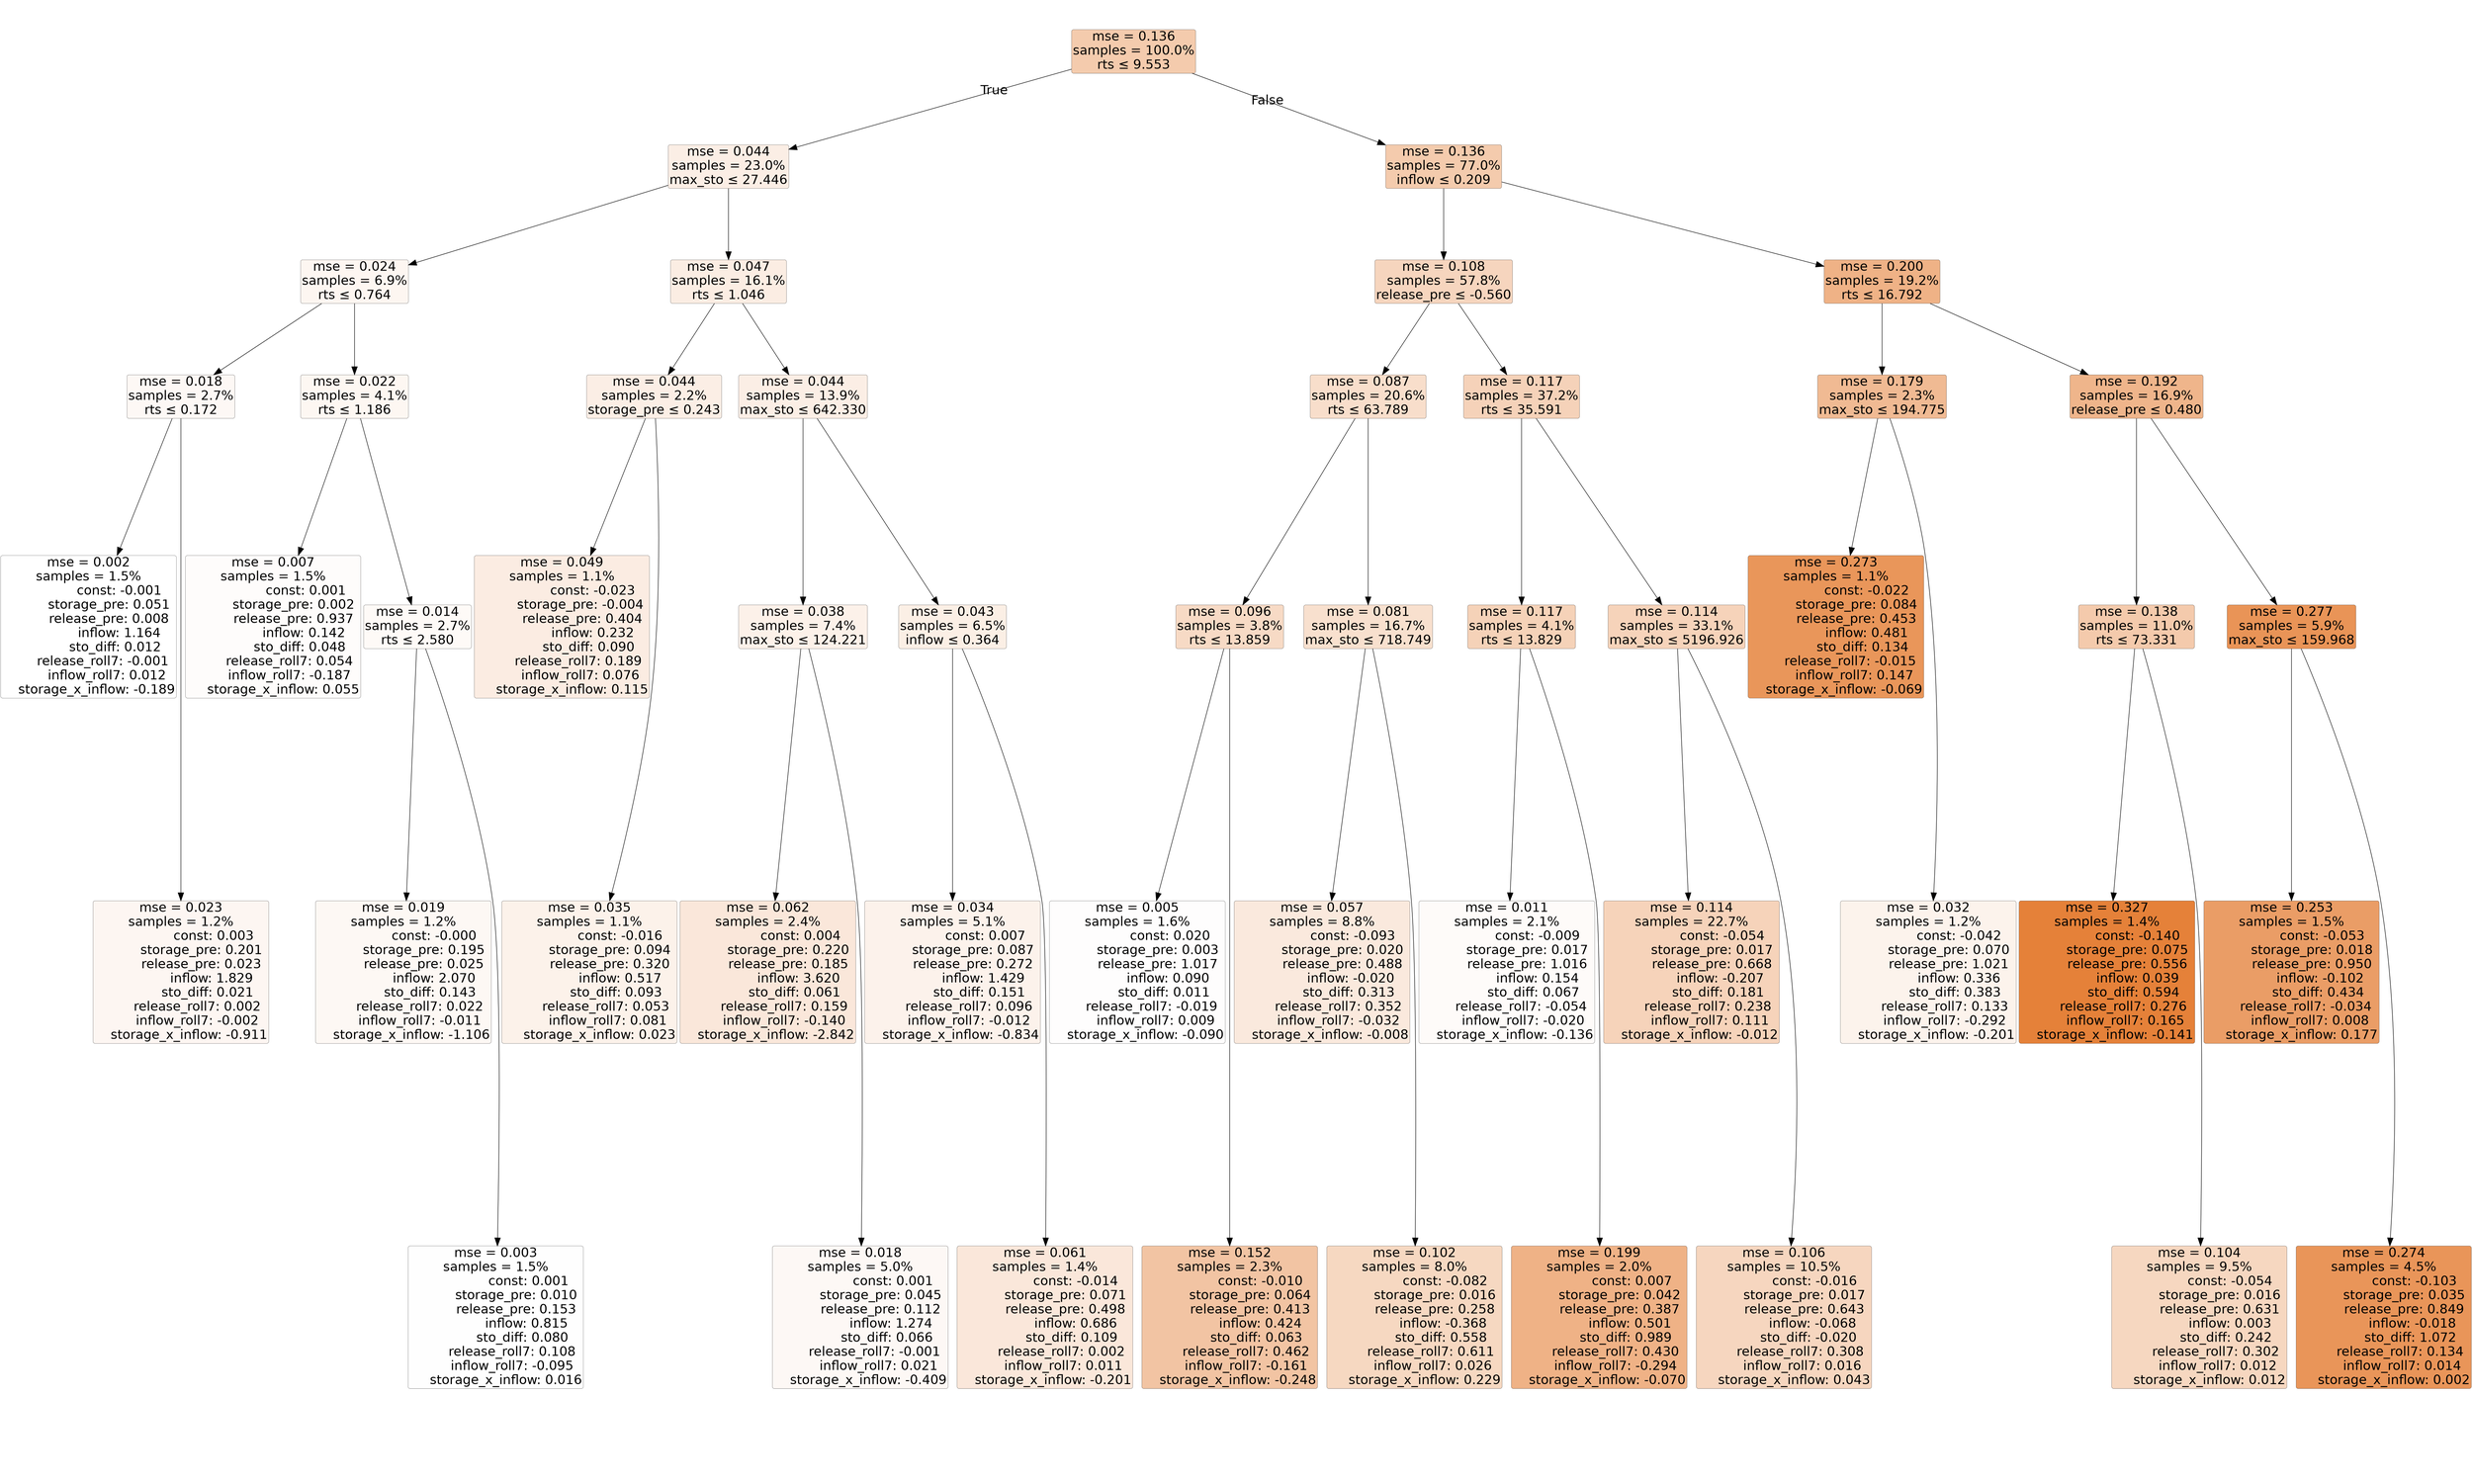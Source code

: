 digraph tree {
	graph [bgcolor=white,
          ratio="expand",
          size="50.0",
          ratio="0.6"
	];
	node [color=black,
		fontname=helvetica,
		fontsize="80pt",
		shape=rectangle,
		style="filled, rounded"
	];
	edge [fontname=helvetica,
		fontsize="80pt",
          arrowsize="5.0",
          penwidth="3"
	];
	0	[fillcolor="#f4cbad",
		label="mse = 0.136
samples = 100.0%
rts &le; 9.553"];
	1	[fillcolor="#fbeee5",
		label="mse = 0.044
samples = 23.0%
max_sto &le; 27.446"];
	0 -> 1	[taillabel=True,
		labelangle=0,
		labeldistance=50];
	22	[fillcolor="#f4cbad",
		label="mse = 0.136
samples = 77.0%
inflow &le; 0.209"];
	0 -> 22	[taillabel=False,
		labelangle=0,
		labeldistance=50];
	2	[fillcolor="#fdf6f1",
		label="mse = 0.024
samples = 6.9%
rts &le; 0.764"];
	1 -> 2;
	11	[fillcolor="#fbede3",
		label="mse = 0.047
samples = 16.1%
rts &le; 1.046"];
	1 -> 11;
	3	[fillcolor="#fdf8f5",
		label="mse = 0.018
samples = 2.7%
rts &le; 0.172"];
	2 -> 3;
	6	[fillcolor="#fdf7f2",
		label="mse = 0.022
samples = 4.1%
rts &le; 1.186"];
	2 -> 6;
	4	[fillcolor="#ffffff",
		label="mse = 0.002
samples = 1.5%
               const: -0.001
          storage_pre: 0.051
          release_pre: 0.008
               \
inflow: 1.164
             sto_diff: 0.012
       release_roll7: -0.001
         inflow_roll7: 0.012
    storage_x_inflow: -0.189"];
	3 -> 4	[minlen=1];
	5	[fillcolor="#fdf6f2",
		label="mse = 0.023
samples = 1.2%
                const: 0.003
          storage_pre: 0.201
          release_pre: 0.023
               \
inflow: 1.829
             sto_diff: 0.021
        release_roll7: 0.002
        inflow_roll7: -0.002
    storage_x_inflow: -0.911"];
	3 -> 5	[minlen=2];
	7	[fillcolor="#fefcfb",
		label="mse = 0.007
samples = 1.5%
                const: 0.001
          storage_pre: 0.002
          release_pre: 0.937
               \
inflow: 0.142
             sto_diff: 0.048
        release_roll7: 0.054
        inflow_roll7: -0.187
     storage_x_inflow: 0.055"];
	6 -> 7	[minlen=1];
	8	[fillcolor="#fefaf7",
		label="mse = 0.014
samples = 2.7%
rts &le; 2.580"];
	6 -> 8;
	9	[fillcolor="#fdf8f4",
		label="mse = 0.019
samples = 1.2%
               const: -0.000
          storage_pre: 0.195
          release_pre: 0.025
               \
inflow: 2.070
             sto_diff: 0.143
        release_roll7: 0.022
        inflow_roll7: -0.011
    storage_x_inflow: -1.106"];
	8 -> 9	[minlen=1];
	10	[fillcolor="#fefefe",
		label="mse = 0.003
samples = 1.5%
                const: 0.001
          storage_pre: 0.010
          release_pre: 0.153
               \
inflow: 0.815
             sto_diff: 0.080
        release_roll7: 0.108
        inflow_roll7: -0.095
     storage_x_inflow: 0.016"];
	8 -> 10	[minlen=2];
	12	[fillcolor="#fbeee5",
		label="mse = 0.044
samples = 2.2%
storage_pre &le; 0.243"];
	11 -> 12;
	15	[fillcolor="#fbeee5",
		label="mse = 0.044
samples = 13.9%
max_sto &le; 642.330"];
	11 -> 15;
	13	[fillcolor="#fbece2",
		label="mse = 0.049
samples = 1.1%
               const: -0.023
         storage_pre: -0.004
          release_pre: 0.404
               \
inflow: 0.232
             sto_diff: 0.090
        release_roll7: 0.189
         inflow_roll7: 0.076
     storage_x_inflow: 0.115"];
	12 -> 13	[minlen=1];
	14	[fillcolor="#fcf2ea",
		label="mse = 0.035
samples = 1.1%
               const: -0.016
          storage_pre: 0.094
          release_pre: 0.320
               \
inflow: 0.517
             sto_diff: 0.093
        release_roll7: 0.053
         inflow_roll7: 0.081
     storage_x_inflow: 0.023"];
	12 -> 14	[minlen=2];
	16	[fillcolor="#fcf1e9",
		label="mse = 0.038
samples = 7.4%
max_sto &le; 124.221"];
	15 -> 16;
	19	[fillcolor="#fbefe5",
		label="mse = 0.043
samples = 6.5%
inflow &le; 0.364"];
	15 -> 19;
	17	[fillcolor="#fae7da",
		label="mse = 0.062
samples = 2.4%
                const: 0.004
          storage_pre: 0.220
          release_pre: 0.185
               \
inflow: 3.620
             sto_diff: 0.061
        release_roll7: 0.159
        inflow_roll7: -0.140
    storage_x_inflow: -2.842"];
	16 -> 17	[minlen=1];
	18	[fillcolor="#fdf8f5",
		label="mse = 0.018
samples = 5.0%
                const: 0.001
          storage_pre: 0.045
          release_pre: 0.112
               \
inflow: 1.274
             sto_diff: 0.066
       release_roll7: -0.001
         inflow_roll7: 0.021
    storage_x_inflow: -0.409"];
	16 -> 18	[minlen=2];
	20	[fillcolor="#fcf2eb",
		label="mse = 0.034
samples = 5.1%
                const: 0.007
          storage_pre: 0.087
          release_pre: 0.272
               \
inflow: 1.429
             sto_diff: 0.151
        release_roll7: 0.096
        inflow_roll7: -0.012
    storage_x_inflow: -0.834"];
	19 -> 20	[minlen=1];
	21	[fillcolor="#fae7da",
		label="mse = 0.061
samples = 1.4%
               const: -0.014
          storage_pre: 0.071
          release_pre: 0.498
               \
inflow: 0.686
             sto_diff: 0.109
        release_roll7: 0.002
         inflow_roll7: 0.011
    storage_x_inflow: -0.201"];
	19 -> 21	[minlen=2];
	23	[fillcolor="#f6d5be",
		label="mse = 0.108
samples = 57.8%
release_pre &le; -0.560"];
	22 -> 23;
	38	[fillcolor="#efb286",
		label="mse = 0.200
samples = 19.2%
rts &le; 16.792"];
	22 -> 38;
	24	[fillcolor="#f8decb",
		label="mse = 0.087
samples = 20.6%
rts &le; 63.789"];
	23 -> 24;
	31	[fillcolor="#f5d2b9",
		label="mse = 0.117
samples = 37.2%
rts &le; 35.591"];
	23 -> 31;
	25	[fillcolor="#f7dac5",
		label="mse = 0.096
samples = 3.8%
rts &le; 13.859"];
	24 -> 25;
	28	[fillcolor="#f8e0ce",
		label="mse = 0.081
samples = 16.7%
max_sto &le; 718.749"];
	24 -> 28;
	26	[fillcolor="#fefdfd",
		label="mse = 0.005
samples = 1.6%
                const: 0.020
          storage_pre: 0.003
          release_pre: 1.017
               \
inflow: 0.090
             sto_diff: 0.011
       release_roll7: -0.019
         inflow_roll7: 0.009
    storage_x_inflow: -0.090"];
	25 -> 26	[minlen=1];
	27	[fillcolor="#f2c4a3",
		label="mse = 0.152
samples = 2.3%
               const: -0.010
          storage_pre: 0.064
          release_pre: 0.413
               \
inflow: 0.424
             sto_diff: 0.063
        release_roll7: 0.462
        inflow_roll7: -0.161
    storage_x_inflow: -0.248"];
	25 -> 27	[minlen=2];
	29	[fillcolor="#fae9dd",
		label="mse = 0.057
samples = 8.8%
               const: -0.093
          storage_pre: 0.020
          release_pre: 0.488
              \
inflow: -0.020
             sto_diff: 0.313
        release_roll7: 0.352
        inflow_roll7: -0.032
    storage_x_inflow: -0.008"];
	28 -> 29	[minlen=1];
	30	[fillcolor="#f6d8c1",
		label="mse = 0.102
samples = 8.0%
               const: -0.082
          storage_pre: 0.016
          release_pre: 0.258
              \
inflow: -0.368
             sto_diff: 0.558
        release_roll7: 0.611
         inflow_roll7: 0.026
     storage_x_inflow: 0.229"];
	28 -> 30	[minlen=2];
	32	[fillcolor="#f5d2b8",
		label="mse = 0.117
samples = 4.1%
rts &le; 13.829"];
	31 -> 32;
	35	[fillcolor="#f6d3ba",
		label="mse = 0.114
samples = 33.1%
max_sto &le; 5196.926"];
	31 -> 35;
	33	[fillcolor="#fefbf9",
		label="mse = 0.011
samples = 2.1%
               const: -0.009
          storage_pre: 0.017
          release_pre: 1.016
               \
inflow: 0.154
             sto_diff: 0.067
       release_roll7: -0.054
        inflow_roll7: -0.020
    storage_x_inflow: -0.136"];
	32 -> 33	[minlen=1];
	34	[fillcolor="#efb286",
		label="mse = 0.199
samples = 2.0%
                const: 0.007
          storage_pre: 0.042
          release_pre: 0.387
               \
inflow: 0.501
             sto_diff: 0.989
        release_roll7: 0.430
        inflow_roll7: -0.294
    storage_x_inflow: -0.070"];
	32 -> 34	[minlen=2];
	36	[fillcolor="#f6d3ba",
		label="mse = 0.114
samples = 22.7%
               const: -0.054
          storage_pre: 0.017
          release_pre: 0.668
              \
inflow: -0.207
             sto_diff: 0.181
        release_roll7: 0.238
         inflow_roll7: 0.111
    storage_x_inflow: -0.012"];
	35 -> 36	[minlen=1];
	37	[fillcolor="#f6d6bf",
		label="mse = 0.106
samples = 10.5%
               const: -0.016
          storage_pre: 0.017
          release_pre: 0.643
              \
inflow: -0.068
            sto_diff: -0.020
        release_roll7: 0.308
         inflow_roll7: 0.016
     storage_x_inflow: 0.043"];
	35 -> 37	[minlen=2];
	39	[fillcolor="#f0ba93",
		label="mse = 0.179
samples = 2.3%
max_sto &le; 194.775"];
	38 -> 39;
	42	[fillcolor="#efb58b",
		label="mse = 0.192
samples = 16.9%
release_pre &le; 0.480"];
	38 -> 42;
	40	[fillcolor="#e9965a",
		label="mse = 0.273
samples = 1.1%
               const: -0.022
          storage_pre: 0.084
          release_pre: 0.453
               \
inflow: 0.481
             sto_diff: 0.134
       release_roll7: -0.015
         inflow_roll7: 0.147
    storage_x_inflow: -0.069"];
	39 -> 40	[minlen=1];
	41	[fillcolor="#fcf3ec",
		label="mse = 0.032
samples = 1.2%
               const: -0.042
          storage_pre: 0.070
          release_pre: 1.021
               \
inflow: 0.336
             sto_diff: 0.383
        release_roll7: 0.133
        inflow_roll7: -0.292
    storage_x_inflow: -0.201"];
	39 -> 41	[minlen=2];
	43	[fillcolor="#f4caac",
		label="mse = 0.138
samples = 11.0%
rts &le; 73.331"];
	42 -> 43;
	46	[fillcolor="#e99457",
		label="mse = 0.277
samples = 5.9%
max_sto &le; 159.968"];
	42 -> 46;
	44	[fillcolor="#e58139",
		label="mse = 0.327
samples = 1.4%
               const: -0.140
          storage_pre: 0.075
          release_pre: 0.556
               \
inflow: 0.039
             sto_diff: 0.594
        release_roll7: 0.276
         inflow_roll7: 0.165
    storage_x_inflow: -0.141"];
	43 -> 44	[minlen=1];
	45	[fillcolor="#f6d7c0",
		label="mse = 0.104
samples = 9.5%
               const: -0.054
          storage_pre: 0.016
          release_pre: 0.631
               \
inflow: 0.003
             sto_diff: 0.242
        release_roll7: 0.302
         inflow_roll7: 0.012
     storage_x_inflow: 0.012"];
	43 -> 45	[minlen=2];
	47	[fillcolor="#ea9d66",
		label="mse = 0.253
samples = 1.5%
               const: -0.053
          storage_pre: 0.018
          release_pre: 0.950
              \
inflow: -0.102
             sto_diff: 0.434
       release_roll7: -0.034
         inflow_roll7: 0.008
     storage_x_inflow: 0.177"];
	46 -> 47	[minlen=1];
	48	[fillcolor="#e99559",
		label="mse = 0.274
samples = 4.5%
               const: -0.103
          storage_pre: 0.035
          release_pre: 0.849
              \
inflow: -0.018
             sto_diff: 1.072
        release_roll7: 0.134
         inflow_roll7: 0.014
     storage_x_inflow: 0.002"];
	46 -> 48	[minlen=2];
}
